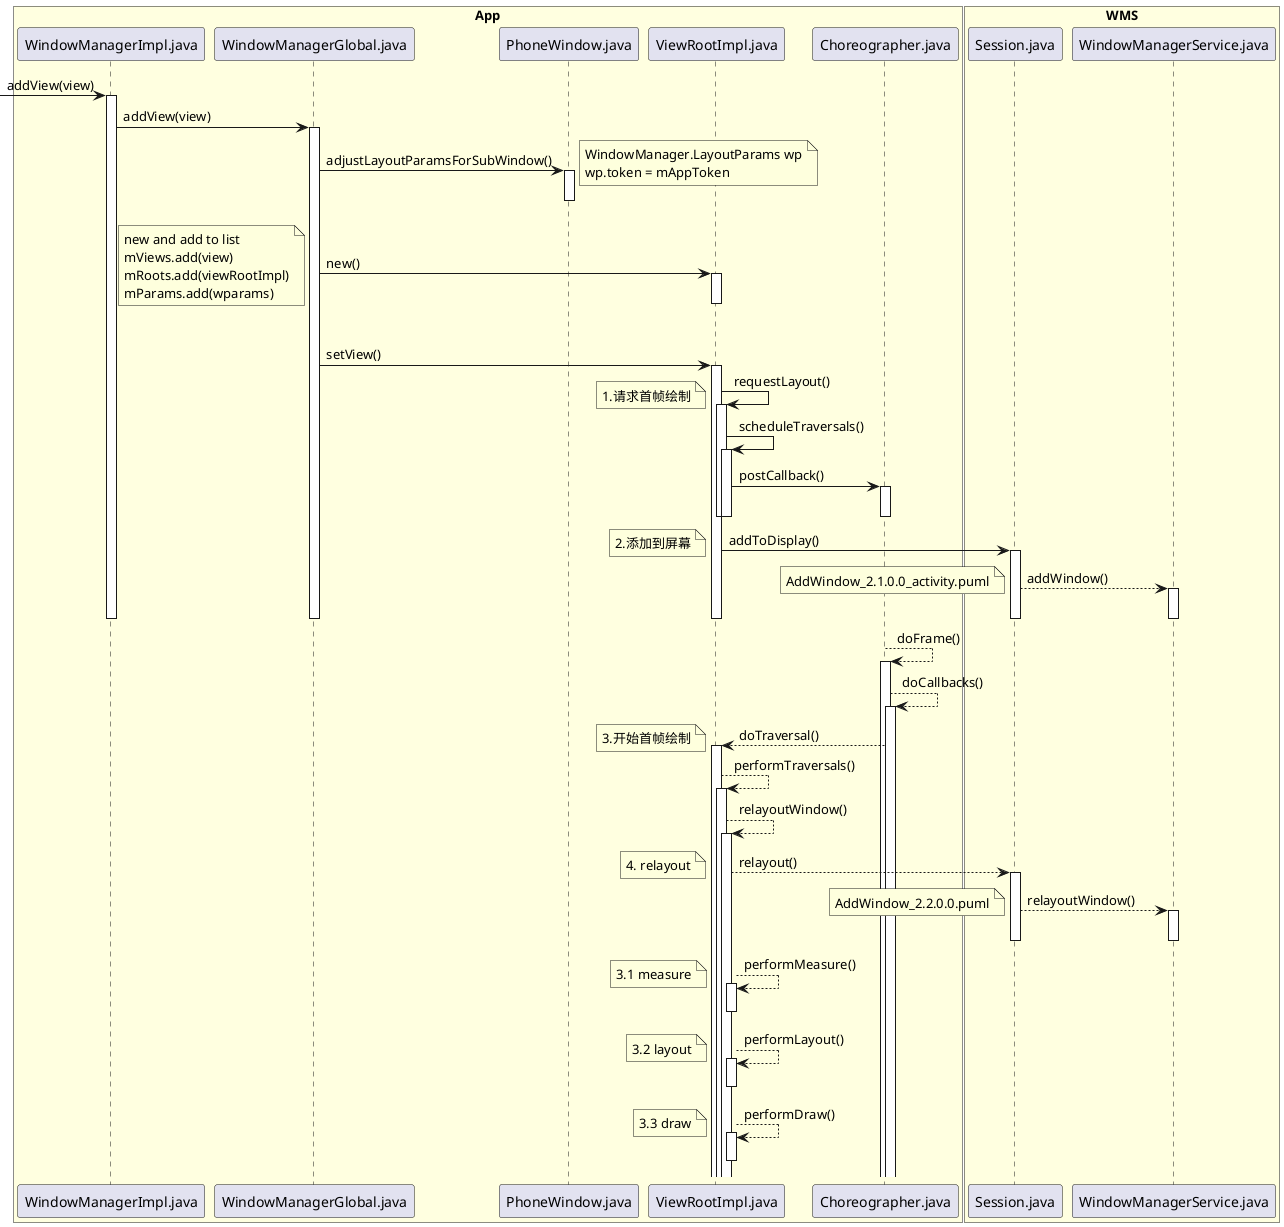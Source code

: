 @startuml
box "App" #LightYellow
participant WindowManagerImpl.java
participant WindowManagerGlobal.java
participant PhoneWindow.java
participant ViewRootImpl.java
participant Choreographer.java
end box

box "WMS" #LightYellow
participant Session.java
participant WindowManagerService.java
end box

-> WindowManagerImpl.java: addView(view)
activate WindowManagerImpl.java
WindowManagerImpl.java -> WindowManagerGlobal.java: addView(view)
activate WindowManagerGlobal.java
WindowManagerGlobal.java -> PhoneWindow.java: adjustLayoutParamsForSubWindow()
activate PhoneWindow.java
deactivate PhoneWindow.java
note right
WindowManager.LayoutParams wp
wp.token = mAppToken
end note

WindowManagerGlobal.java -> ViewRootImpl.java: new()
activate ViewRootImpl.java
deactivate ViewRootImpl.java
note left
new and add to list
mViews.add(view)
mRoots.add(viewRootImpl)
mParams.add(wparams)
end note
WindowManagerGlobal.java -> ViewRootImpl.java: setView()
activate ViewRootImpl.java
ViewRootImpl.java -> ViewRootImpl.java: requestLayout()
activate ViewRootImpl.java
note left:1.请求首帧绘制
ViewRootImpl.java -> ViewRootImpl.java: scheduleTraversals()
activate ViewRootImpl.java
ViewRootImpl.java -> Choreographer.java: postCallback()
activate Choreographer.java
deactivate Choreographer.java
deactivate ViewRootImpl.java
deactivate ViewRootImpl.java

ViewRootImpl.java -> Session.java: addToDisplay()
activate Session.java
note left:2.添加到屏幕
Session.java --> WindowManagerService.java: addWindow()
activate WindowManagerService.java
deactivate ViewRootImpl.java
deactivate WindowManagerGlobal.java
deactivate WindowManagerImpl.java
deactivate WindowManagerService.java
deactivate Session.java
note left: AddWindow_2.1.0.0_activity.puml

Choreographer.java --> Choreographer.java: doFrame()
activate Choreographer.java
Choreographer.java --> Choreographer.java: doCallbacks()
activate Choreographer.java
Choreographer.java --> ViewRootImpl.java: doTraversal()
note left: 3.开始首帧绘制
activate ViewRootImpl.java

ViewRootImpl.java --> ViewRootImpl.java: performTraversals()
activate ViewRootImpl.java
ViewRootImpl.java --> ViewRootImpl.java: relayoutWindow()
activate ViewRootImpl.java
ViewRootImpl.java --> Session.java: relayout()
note left: 4. relayout
activate Session.java
Session.java --> WindowManagerService.java: relayoutWindow()
activate WindowManagerService.java
deactivate WindowManagerService.java
deactivate Session.java
note left:AddWindow_2.2.0.0.puml

ViewRootImpl.java --> ViewRootImpl.java: performMeasure()
note left: 3.1 measure
activate ViewRootImpl.java
deactivate ViewRootImpl.java
ViewRootImpl.java --> ViewRootImpl.java: performLayout()
note left: 3.2 layout
activate ViewRootImpl.java
deactivate ViewRootImpl.java
ViewRootImpl.java --> ViewRootImpl.java: performDraw()
note left: 3.3 draw
activate ViewRootImpl.java
deactivate ViewRootImpl.java



@enduml
